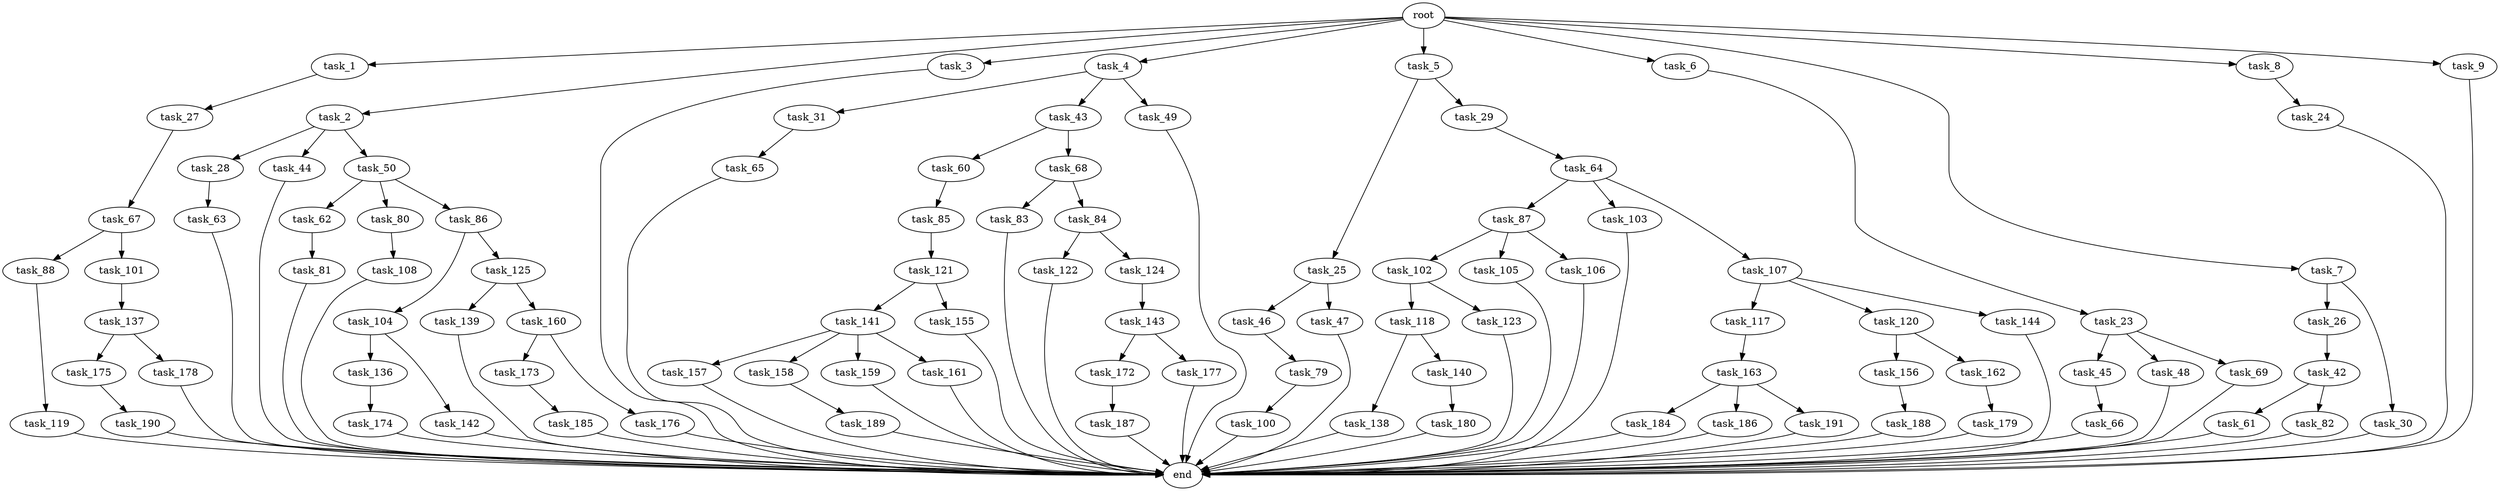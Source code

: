 digraph G {
  root [size="0.000000"];
  task_1 [size="1024.000000"];
  task_2 [size="1024.000000"];
  task_3 [size="1024.000000"];
  task_4 [size="1024.000000"];
  task_5 [size="1024.000000"];
  task_6 [size="1024.000000"];
  task_7 [size="1024.000000"];
  task_8 [size="1024.000000"];
  task_9 [size="1024.000000"];
  task_23 [size="214748364800.000000"];
  task_24 [size="420906795008.000000"];
  task_25 [size="858993459200.000000"];
  task_26 [size="858993459200.000000"];
  task_27 [size="695784701952.000000"];
  task_28 [size="214748364800.000000"];
  task_29 [size="858993459200.000000"];
  task_30 [size="858993459200.000000"];
  task_31 [size="214748364800.000000"];
  task_42 [size="309237645312.000000"];
  task_43 [size="214748364800.000000"];
  task_44 [size="214748364800.000000"];
  task_45 [size="309237645312.000000"];
  task_46 [size="695784701952.000000"];
  task_47 [size="695784701952.000000"];
  task_48 [size="309237645312.000000"];
  task_49 [size="214748364800.000000"];
  task_50 [size="214748364800.000000"];
  task_60 [size="309237645312.000000"];
  task_61 [size="137438953472.000000"];
  task_62 [size="309237645312.000000"];
  task_63 [size="858993459200.000000"];
  task_64 [size="420906795008.000000"];
  task_65 [size="695784701952.000000"];
  task_66 [size="137438953472.000000"];
  task_67 [size="309237645312.000000"];
  task_68 [size="309237645312.000000"];
  task_69 [size="309237645312.000000"];
  task_79 [size="214748364800.000000"];
  task_80 [size="309237645312.000000"];
  task_81 [size="137438953472.000000"];
  task_82 [size="137438953472.000000"];
  task_83 [size="137438953472.000000"];
  task_84 [size="137438953472.000000"];
  task_85 [size="858993459200.000000"];
  task_86 [size="309237645312.000000"];
  task_87 [size="214748364800.000000"];
  task_88 [size="77309411328.000000"];
  task_100 [size="695784701952.000000"];
  task_101 [size="77309411328.000000"];
  task_102 [size="858993459200.000000"];
  task_103 [size="214748364800.000000"];
  task_104 [size="695784701952.000000"];
  task_105 [size="858993459200.000000"];
  task_106 [size="858993459200.000000"];
  task_107 [size="214748364800.000000"];
  task_108 [size="309237645312.000000"];
  task_117 [size="549755813888.000000"];
  task_118 [size="77309411328.000000"];
  task_119 [size="420906795008.000000"];
  task_120 [size="549755813888.000000"];
  task_121 [size="549755813888.000000"];
  task_122 [size="214748364800.000000"];
  task_123 [size="77309411328.000000"];
  task_124 [size="214748364800.000000"];
  task_125 [size="695784701952.000000"];
  task_136 [size="77309411328.000000"];
  task_137 [size="77309411328.000000"];
  task_138 [size="34359738368.000000"];
  task_139 [size="420906795008.000000"];
  task_140 [size="34359738368.000000"];
  task_141 [size="34359738368.000000"];
  task_142 [size="77309411328.000000"];
  task_143 [size="420906795008.000000"];
  task_144 [size="549755813888.000000"];
  task_155 [size="34359738368.000000"];
  task_156 [size="137438953472.000000"];
  task_157 [size="695784701952.000000"];
  task_158 [size="695784701952.000000"];
  task_159 [size="695784701952.000000"];
  task_160 [size="420906795008.000000"];
  task_161 [size="695784701952.000000"];
  task_162 [size="137438953472.000000"];
  task_163 [size="77309411328.000000"];
  task_172 [size="137438953472.000000"];
  task_173 [size="77309411328.000000"];
  task_174 [size="137438953472.000000"];
  task_175 [size="214748364800.000000"];
  task_176 [size="77309411328.000000"];
  task_177 [size="137438953472.000000"];
  task_178 [size="214748364800.000000"];
  task_179 [size="77309411328.000000"];
  task_180 [size="420906795008.000000"];
  task_184 [size="137438953472.000000"];
  task_185 [size="77309411328.000000"];
  task_186 [size="137438953472.000000"];
  task_187 [size="695784701952.000000"];
  task_188 [size="77309411328.000000"];
  task_189 [size="309237645312.000000"];
  task_190 [size="420906795008.000000"];
  task_191 [size="137438953472.000000"];
  end [size="0.000000"];

  root -> task_1 [size="1.000000"];
  root -> task_2 [size="1.000000"];
  root -> task_3 [size="1.000000"];
  root -> task_4 [size="1.000000"];
  root -> task_5 [size="1.000000"];
  root -> task_6 [size="1.000000"];
  root -> task_7 [size="1.000000"];
  root -> task_8 [size="1.000000"];
  root -> task_9 [size="1.000000"];
  task_1 -> task_27 [size="679477248.000000"];
  task_2 -> task_28 [size="209715200.000000"];
  task_2 -> task_44 [size="209715200.000000"];
  task_2 -> task_50 [size="209715200.000000"];
  task_3 -> end [size="1.000000"];
  task_4 -> task_31 [size="209715200.000000"];
  task_4 -> task_43 [size="209715200.000000"];
  task_4 -> task_49 [size="209715200.000000"];
  task_5 -> task_25 [size="838860800.000000"];
  task_5 -> task_29 [size="838860800.000000"];
  task_6 -> task_23 [size="209715200.000000"];
  task_7 -> task_26 [size="838860800.000000"];
  task_7 -> task_30 [size="838860800.000000"];
  task_8 -> task_24 [size="411041792.000000"];
  task_9 -> end [size="1.000000"];
  task_23 -> task_45 [size="301989888.000000"];
  task_23 -> task_48 [size="301989888.000000"];
  task_23 -> task_69 [size="301989888.000000"];
  task_24 -> end [size="1.000000"];
  task_25 -> task_46 [size="679477248.000000"];
  task_25 -> task_47 [size="679477248.000000"];
  task_26 -> task_42 [size="301989888.000000"];
  task_27 -> task_67 [size="301989888.000000"];
  task_28 -> task_63 [size="838860800.000000"];
  task_29 -> task_64 [size="411041792.000000"];
  task_30 -> end [size="1.000000"];
  task_31 -> task_65 [size="679477248.000000"];
  task_42 -> task_61 [size="134217728.000000"];
  task_42 -> task_82 [size="134217728.000000"];
  task_43 -> task_60 [size="301989888.000000"];
  task_43 -> task_68 [size="301989888.000000"];
  task_44 -> end [size="1.000000"];
  task_45 -> task_66 [size="134217728.000000"];
  task_46 -> task_79 [size="209715200.000000"];
  task_47 -> end [size="1.000000"];
  task_48 -> end [size="1.000000"];
  task_49 -> end [size="1.000000"];
  task_50 -> task_62 [size="301989888.000000"];
  task_50 -> task_80 [size="301989888.000000"];
  task_50 -> task_86 [size="301989888.000000"];
  task_60 -> task_85 [size="838860800.000000"];
  task_61 -> end [size="1.000000"];
  task_62 -> task_81 [size="134217728.000000"];
  task_63 -> end [size="1.000000"];
  task_64 -> task_87 [size="209715200.000000"];
  task_64 -> task_103 [size="209715200.000000"];
  task_64 -> task_107 [size="209715200.000000"];
  task_65 -> end [size="1.000000"];
  task_66 -> end [size="1.000000"];
  task_67 -> task_88 [size="75497472.000000"];
  task_67 -> task_101 [size="75497472.000000"];
  task_68 -> task_83 [size="134217728.000000"];
  task_68 -> task_84 [size="134217728.000000"];
  task_69 -> end [size="1.000000"];
  task_79 -> task_100 [size="679477248.000000"];
  task_80 -> task_108 [size="301989888.000000"];
  task_81 -> end [size="1.000000"];
  task_82 -> end [size="1.000000"];
  task_83 -> end [size="1.000000"];
  task_84 -> task_122 [size="209715200.000000"];
  task_84 -> task_124 [size="209715200.000000"];
  task_85 -> task_121 [size="536870912.000000"];
  task_86 -> task_104 [size="679477248.000000"];
  task_86 -> task_125 [size="679477248.000000"];
  task_87 -> task_102 [size="838860800.000000"];
  task_87 -> task_105 [size="838860800.000000"];
  task_87 -> task_106 [size="838860800.000000"];
  task_88 -> task_119 [size="411041792.000000"];
  task_100 -> end [size="1.000000"];
  task_101 -> task_137 [size="75497472.000000"];
  task_102 -> task_118 [size="75497472.000000"];
  task_102 -> task_123 [size="75497472.000000"];
  task_103 -> end [size="1.000000"];
  task_104 -> task_136 [size="75497472.000000"];
  task_104 -> task_142 [size="75497472.000000"];
  task_105 -> end [size="1.000000"];
  task_106 -> end [size="1.000000"];
  task_107 -> task_117 [size="536870912.000000"];
  task_107 -> task_120 [size="536870912.000000"];
  task_107 -> task_144 [size="536870912.000000"];
  task_108 -> end [size="1.000000"];
  task_117 -> task_163 [size="75497472.000000"];
  task_118 -> task_138 [size="33554432.000000"];
  task_118 -> task_140 [size="33554432.000000"];
  task_119 -> end [size="1.000000"];
  task_120 -> task_156 [size="134217728.000000"];
  task_120 -> task_162 [size="134217728.000000"];
  task_121 -> task_141 [size="33554432.000000"];
  task_121 -> task_155 [size="33554432.000000"];
  task_122 -> end [size="1.000000"];
  task_123 -> end [size="1.000000"];
  task_124 -> task_143 [size="411041792.000000"];
  task_125 -> task_139 [size="411041792.000000"];
  task_125 -> task_160 [size="411041792.000000"];
  task_136 -> task_174 [size="134217728.000000"];
  task_137 -> task_175 [size="209715200.000000"];
  task_137 -> task_178 [size="209715200.000000"];
  task_138 -> end [size="1.000000"];
  task_139 -> end [size="1.000000"];
  task_140 -> task_180 [size="411041792.000000"];
  task_141 -> task_157 [size="679477248.000000"];
  task_141 -> task_158 [size="679477248.000000"];
  task_141 -> task_159 [size="679477248.000000"];
  task_141 -> task_161 [size="679477248.000000"];
  task_142 -> end [size="1.000000"];
  task_143 -> task_172 [size="134217728.000000"];
  task_143 -> task_177 [size="134217728.000000"];
  task_144 -> end [size="1.000000"];
  task_155 -> end [size="1.000000"];
  task_156 -> task_188 [size="75497472.000000"];
  task_157 -> end [size="1.000000"];
  task_158 -> task_189 [size="301989888.000000"];
  task_159 -> end [size="1.000000"];
  task_160 -> task_173 [size="75497472.000000"];
  task_160 -> task_176 [size="75497472.000000"];
  task_161 -> end [size="1.000000"];
  task_162 -> task_179 [size="75497472.000000"];
  task_163 -> task_184 [size="134217728.000000"];
  task_163 -> task_186 [size="134217728.000000"];
  task_163 -> task_191 [size="134217728.000000"];
  task_172 -> task_187 [size="679477248.000000"];
  task_173 -> task_185 [size="75497472.000000"];
  task_174 -> end [size="1.000000"];
  task_175 -> task_190 [size="411041792.000000"];
  task_176 -> end [size="1.000000"];
  task_177 -> end [size="1.000000"];
  task_178 -> end [size="1.000000"];
  task_179 -> end [size="1.000000"];
  task_180 -> end [size="1.000000"];
  task_184 -> end [size="1.000000"];
  task_185 -> end [size="1.000000"];
  task_186 -> end [size="1.000000"];
  task_187 -> end [size="1.000000"];
  task_188 -> end [size="1.000000"];
  task_189 -> end [size="1.000000"];
  task_190 -> end [size="1.000000"];
  task_191 -> end [size="1.000000"];
}
